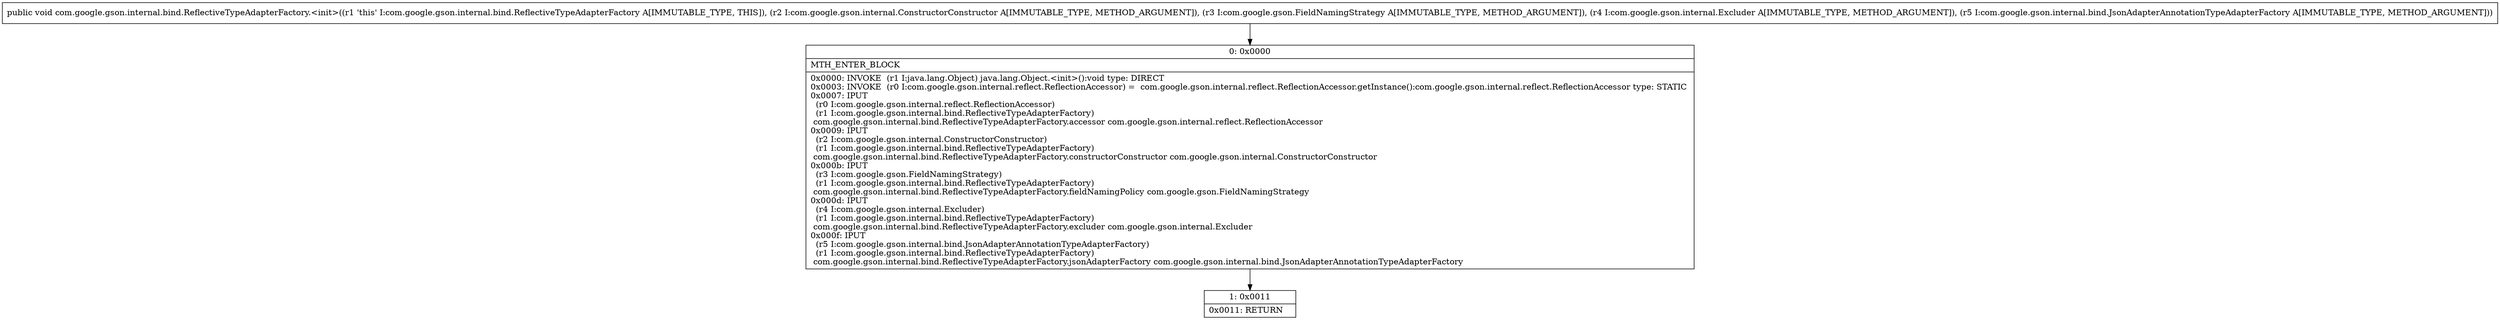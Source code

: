 digraph "CFG forcom.google.gson.internal.bind.ReflectiveTypeAdapterFactory.\<init\>(Lcom\/google\/gson\/internal\/ConstructorConstructor;Lcom\/google\/gson\/FieldNamingStrategy;Lcom\/google\/gson\/internal\/Excluder;Lcom\/google\/gson\/internal\/bind\/JsonAdapterAnnotationTypeAdapterFactory;)V" {
Node_0 [shape=record,label="{0\:\ 0x0000|MTH_ENTER_BLOCK\l|0x0000: INVOKE  (r1 I:java.lang.Object) java.lang.Object.\<init\>():void type: DIRECT \l0x0003: INVOKE  (r0 I:com.google.gson.internal.reflect.ReflectionAccessor) =  com.google.gson.internal.reflect.ReflectionAccessor.getInstance():com.google.gson.internal.reflect.ReflectionAccessor type: STATIC \l0x0007: IPUT  \l  (r0 I:com.google.gson.internal.reflect.ReflectionAccessor)\l  (r1 I:com.google.gson.internal.bind.ReflectiveTypeAdapterFactory)\l com.google.gson.internal.bind.ReflectiveTypeAdapterFactory.accessor com.google.gson.internal.reflect.ReflectionAccessor \l0x0009: IPUT  \l  (r2 I:com.google.gson.internal.ConstructorConstructor)\l  (r1 I:com.google.gson.internal.bind.ReflectiveTypeAdapterFactory)\l com.google.gson.internal.bind.ReflectiveTypeAdapterFactory.constructorConstructor com.google.gson.internal.ConstructorConstructor \l0x000b: IPUT  \l  (r3 I:com.google.gson.FieldNamingStrategy)\l  (r1 I:com.google.gson.internal.bind.ReflectiveTypeAdapterFactory)\l com.google.gson.internal.bind.ReflectiveTypeAdapterFactory.fieldNamingPolicy com.google.gson.FieldNamingStrategy \l0x000d: IPUT  \l  (r4 I:com.google.gson.internal.Excluder)\l  (r1 I:com.google.gson.internal.bind.ReflectiveTypeAdapterFactory)\l com.google.gson.internal.bind.ReflectiveTypeAdapterFactory.excluder com.google.gson.internal.Excluder \l0x000f: IPUT  \l  (r5 I:com.google.gson.internal.bind.JsonAdapterAnnotationTypeAdapterFactory)\l  (r1 I:com.google.gson.internal.bind.ReflectiveTypeAdapterFactory)\l com.google.gson.internal.bind.ReflectiveTypeAdapterFactory.jsonAdapterFactory com.google.gson.internal.bind.JsonAdapterAnnotationTypeAdapterFactory \l}"];
Node_1 [shape=record,label="{1\:\ 0x0011|0x0011: RETURN   \l}"];
MethodNode[shape=record,label="{public void com.google.gson.internal.bind.ReflectiveTypeAdapterFactory.\<init\>((r1 'this' I:com.google.gson.internal.bind.ReflectiveTypeAdapterFactory A[IMMUTABLE_TYPE, THIS]), (r2 I:com.google.gson.internal.ConstructorConstructor A[IMMUTABLE_TYPE, METHOD_ARGUMENT]), (r3 I:com.google.gson.FieldNamingStrategy A[IMMUTABLE_TYPE, METHOD_ARGUMENT]), (r4 I:com.google.gson.internal.Excluder A[IMMUTABLE_TYPE, METHOD_ARGUMENT]), (r5 I:com.google.gson.internal.bind.JsonAdapterAnnotationTypeAdapterFactory A[IMMUTABLE_TYPE, METHOD_ARGUMENT])) }"];
MethodNode -> Node_0;
Node_0 -> Node_1;
}

